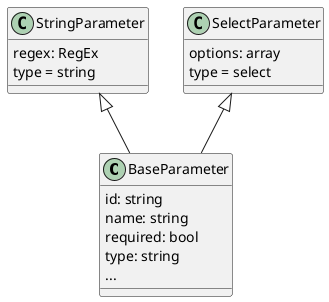 @startuml
class BaseParameter{
  id: string
  name: string
  required: bool
  type: string
  ...
}

class StringParameter{
  regex: RegEx
  type = string
}

class SelectParameter{
  options: array
  type = select
}

StringParameter <|-- BaseParameter
SelectParameter <|-- BaseParameter
@enduml